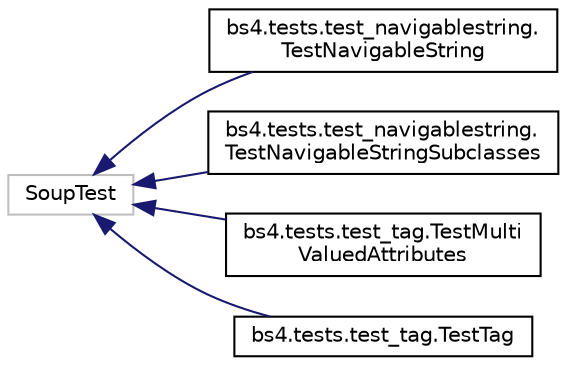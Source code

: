 digraph "Graphical Class Hierarchy"
{
 // LATEX_PDF_SIZE
  edge [fontname="Helvetica",fontsize="10",labelfontname="Helvetica",labelfontsize="10"];
  node [fontname="Helvetica",fontsize="10",shape=record];
  rankdir="LR";
  Node18757 [label="SoupTest",height=0.2,width=0.4,color="grey75", fillcolor="white", style="filled",tooltip=" "];
  Node18757 -> Node0 [dir="back",color="midnightblue",fontsize="10",style="solid",fontname="Helvetica"];
  Node0 [label="bs4.tests.test_navigablestring.\lTestNavigableString",height=0.2,width=0.4,color="black", fillcolor="white", style="filled",URL="$classbs4_1_1tests_1_1test__navigablestring_1_1TestNavigableString.html",tooltip=" "];
  Node18757 -> Node18759 [dir="back",color="midnightblue",fontsize="10",style="solid",fontname="Helvetica"];
  Node18759 [label="bs4.tests.test_navigablestring.\lTestNavigableStringSubclasses",height=0.2,width=0.4,color="black", fillcolor="white", style="filled",URL="$classbs4_1_1tests_1_1test__navigablestring_1_1TestNavigableStringSubclasses.html",tooltip=" "];
  Node18757 -> Node18760 [dir="back",color="midnightblue",fontsize="10",style="solid",fontname="Helvetica"];
  Node18760 [label="bs4.tests.test_tag.TestMulti\lValuedAttributes",height=0.2,width=0.4,color="black", fillcolor="white", style="filled",URL="$classbs4_1_1tests_1_1test__tag_1_1TestMultiValuedAttributes.html",tooltip=" "];
  Node18757 -> Node18761 [dir="back",color="midnightblue",fontsize="10",style="solid",fontname="Helvetica"];
  Node18761 [label="bs4.tests.test_tag.TestTag",height=0.2,width=0.4,color="black", fillcolor="white", style="filled",URL="$classbs4_1_1tests_1_1test__tag_1_1TestTag.html",tooltip=" "];
}
